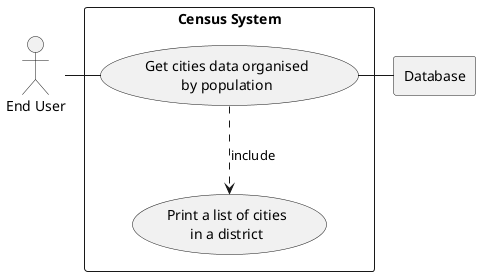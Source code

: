 @startuml

actor HR as "End User"

rectangle Database

rectangle "Census System" {
    usecase UC4 as "Get cities data organised
    by population"

    usecase UCa as "Print a list of cities
    in a district"

    HR - UC4
    UC4 ..> UCa : include
    UC4 - Database
}

@enduml
